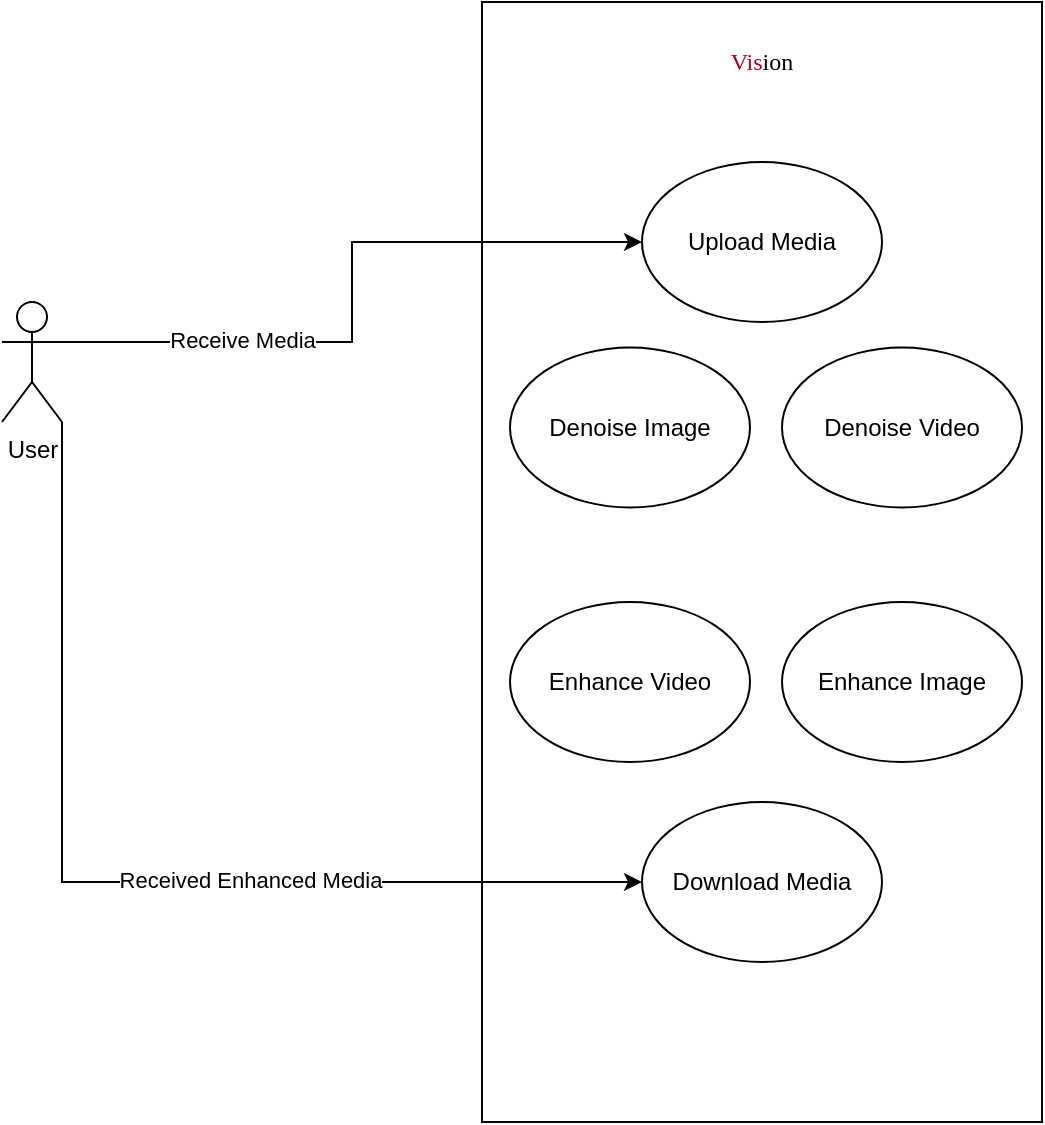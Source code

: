 <mxfile version="14.6.13" type="github">
  <diagram id="GcFdVZIBcZL0ZfAYzjmY" name="Page-1">
    <mxGraphModel dx="2370" dy="1388" grid="1" gridSize="10" guides="1" tooltips="1" connect="1" arrows="1" fold="1" page="1" pageScale="1" pageWidth="827" pageHeight="1169" math="0" shadow="0">
      <root>
        <mxCell id="0" />
        <mxCell id="1" parent="0" />
        <mxCell id="2ZgZP0qbv81xkAc-GTpQ-7" value="" style="rounded=0;whiteSpace=wrap;html=1;fillColor=none;" parent="1" vertex="1">
          <mxGeometry x="350" y="340" width="280" height="560" as="geometry" />
        </mxCell>
        <mxCell id="2ZgZP0qbv81xkAc-GTpQ-2" value="Denoise Image" style="ellipse;whiteSpace=wrap;html=1;fillColor=none;" parent="1" vertex="1">
          <mxGeometry x="364" y="512.75" width="120" height="80" as="geometry" />
        </mxCell>
        <mxCell id="2ZgZP0qbv81xkAc-GTpQ-3" value="Denoise Video" style="ellipse;whiteSpace=wrap;html=1;fillColor=none;" parent="1" vertex="1">
          <mxGeometry x="500" y="512.75" width="120" height="80" as="geometry" />
        </mxCell>
        <mxCell id="2ZgZP0qbv81xkAc-GTpQ-4" value="Enhance Image" style="ellipse;whiteSpace=wrap;html=1;fillColor=none;" parent="1" vertex="1">
          <mxGeometry x="500" y="640" width="120" height="80" as="geometry" />
        </mxCell>
        <mxCell id="2ZgZP0qbv81xkAc-GTpQ-5" value="Enhance Video" style="ellipse;whiteSpace=wrap;html=1;fillColor=none;" parent="1" vertex="1">
          <mxGeometry x="364" y="640" width="120" height="80" as="geometry" />
        </mxCell>
        <mxCell id="2ZgZP0qbv81xkAc-GTpQ-9" style="edgeStyle=orthogonalEdgeStyle;rounded=0;orthogonalLoop=1;jettySize=auto;html=1;exitX=1;exitY=0.333;exitDx=0;exitDy=0;exitPerimeter=0;entryX=0;entryY=0.5;entryDx=0;entryDy=0;" parent="1" source="2ZgZP0qbv81xkAc-GTpQ-6" target="2ZgZP0qbv81xkAc-GTpQ-8" edge="1">
          <mxGeometry relative="1" as="geometry" />
        </mxCell>
        <mxCell id="2ZgZP0qbv81xkAc-GTpQ-10" value="Receive Media" style="edgeLabel;html=1;align=center;verticalAlign=middle;resizable=0;points=[];" parent="2ZgZP0qbv81xkAc-GTpQ-9" vertex="1" connectable="0">
          <mxGeometry x="-0.79" y="1" relative="1" as="geometry">
            <mxPoint x="54" as="offset" />
          </mxGeometry>
        </mxCell>
        <mxCell id="2ZgZP0qbv81xkAc-GTpQ-12" style="edgeStyle=orthogonalEdgeStyle;rounded=0;orthogonalLoop=1;jettySize=auto;html=1;exitX=1;exitY=1;exitDx=0;exitDy=0;exitPerimeter=0;entryX=0;entryY=0.5;entryDx=0;entryDy=0;" parent="1" source="2ZgZP0qbv81xkAc-GTpQ-6" target="2ZgZP0qbv81xkAc-GTpQ-11" edge="1">
          <mxGeometry relative="1" as="geometry" />
        </mxCell>
        <mxCell id="2ZgZP0qbv81xkAc-GTpQ-13" value="Text" style="edgeLabel;html=1;align=center;verticalAlign=middle;resizable=0;points=[];" parent="2ZgZP0qbv81xkAc-GTpQ-12" vertex="1" connectable="0">
          <mxGeometry x="0.244" y="2" relative="1" as="geometry">
            <mxPoint as="offset" />
          </mxGeometry>
        </mxCell>
        <mxCell id="2ZgZP0qbv81xkAc-GTpQ-14" value="Received Enhanced Media" style="edgeLabel;html=1;align=center;verticalAlign=middle;resizable=0;points=[];" parent="2ZgZP0qbv81xkAc-GTpQ-12" vertex="1" connectable="0">
          <mxGeometry x="0.244" y="1" relative="1" as="geometry">
            <mxPoint as="offset" />
          </mxGeometry>
        </mxCell>
        <mxCell id="2ZgZP0qbv81xkAc-GTpQ-6" value="User" style="shape=umlActor;verticalLabelPosition=bottom;verticalAlign=top;html=1;outlineConnect=0;fillColor=none;" parent="1" vertex="1">
          <mxGeometry x="110" y="490" width="30" height="60" as="geometry" />
        </mxCell>
        <mxCell id="2ZgZP0qbv81xkAc-GTpQ-8" value="Upload Media" style="ellipse;whiteSpace=wrap;html=1;fillColor=none;" parent="1" vertex="1">
          <mxGeometry x="430" y="420" width="120" height="80" as="geometry" />
        </mxCell>
        <mxCell id="2ZgZP0qbv81xkAc-GTpQ-11" value="Download Media" style="ellipse;whiteSpace=wrap;html=1;fillColor=none;" parent="1" vertex="1">
          <mxGeometry x="430" y="740" width="120" height="80" as="geometry" />
        </mxCell>
        <mxCell id="2ZgZP0qbv81xkAc-GTpQ-15" value="&lt;font data-font-src=&quot;https://fonts.googleapis.com/css?family=Caveat&quot; face=&quot;Caveat&quot;&gt;&lt;font color=&quot;#b00020&quot;&gt;Vis&lt;/font&gt;ion&lt;/font&gt;" style="text;html=1;strokeColor=none;fillColor=none;align=center;verticalAlign=middle;whiteSpace=wrap;rounded=0;" parent="1" vertex="1">
          <mxGeometry x="470" y="360" width="40" height="20" as="geometry" />
        </mxCell>
      </root>
    </mxGraphModel>
  </diagram>
</mxfile>
